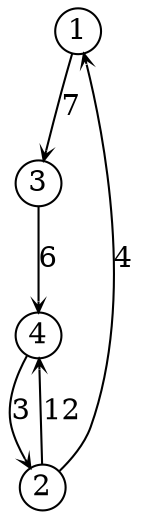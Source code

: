 digraph {
	graph [shape = dot, splines = true];
	edge [arrowsize = 0.5, arrowhead = vee];
	node [shape = circle, fixedsize = true,  width = 0.3];
	1 [label = 1];
	2 [label = 2];
	3 [label = 3];
	4 [label = 4];
	2 -> 1 [label = 4, weight = 0];
	1 -> 3 [label = 7, weight = 0];
	2 -> 4 [label = 12, weight = 0];
	3 -> 4 [label = 6, weight = 0];
	4 -> 2 [label = 3, weight = 0];
}
